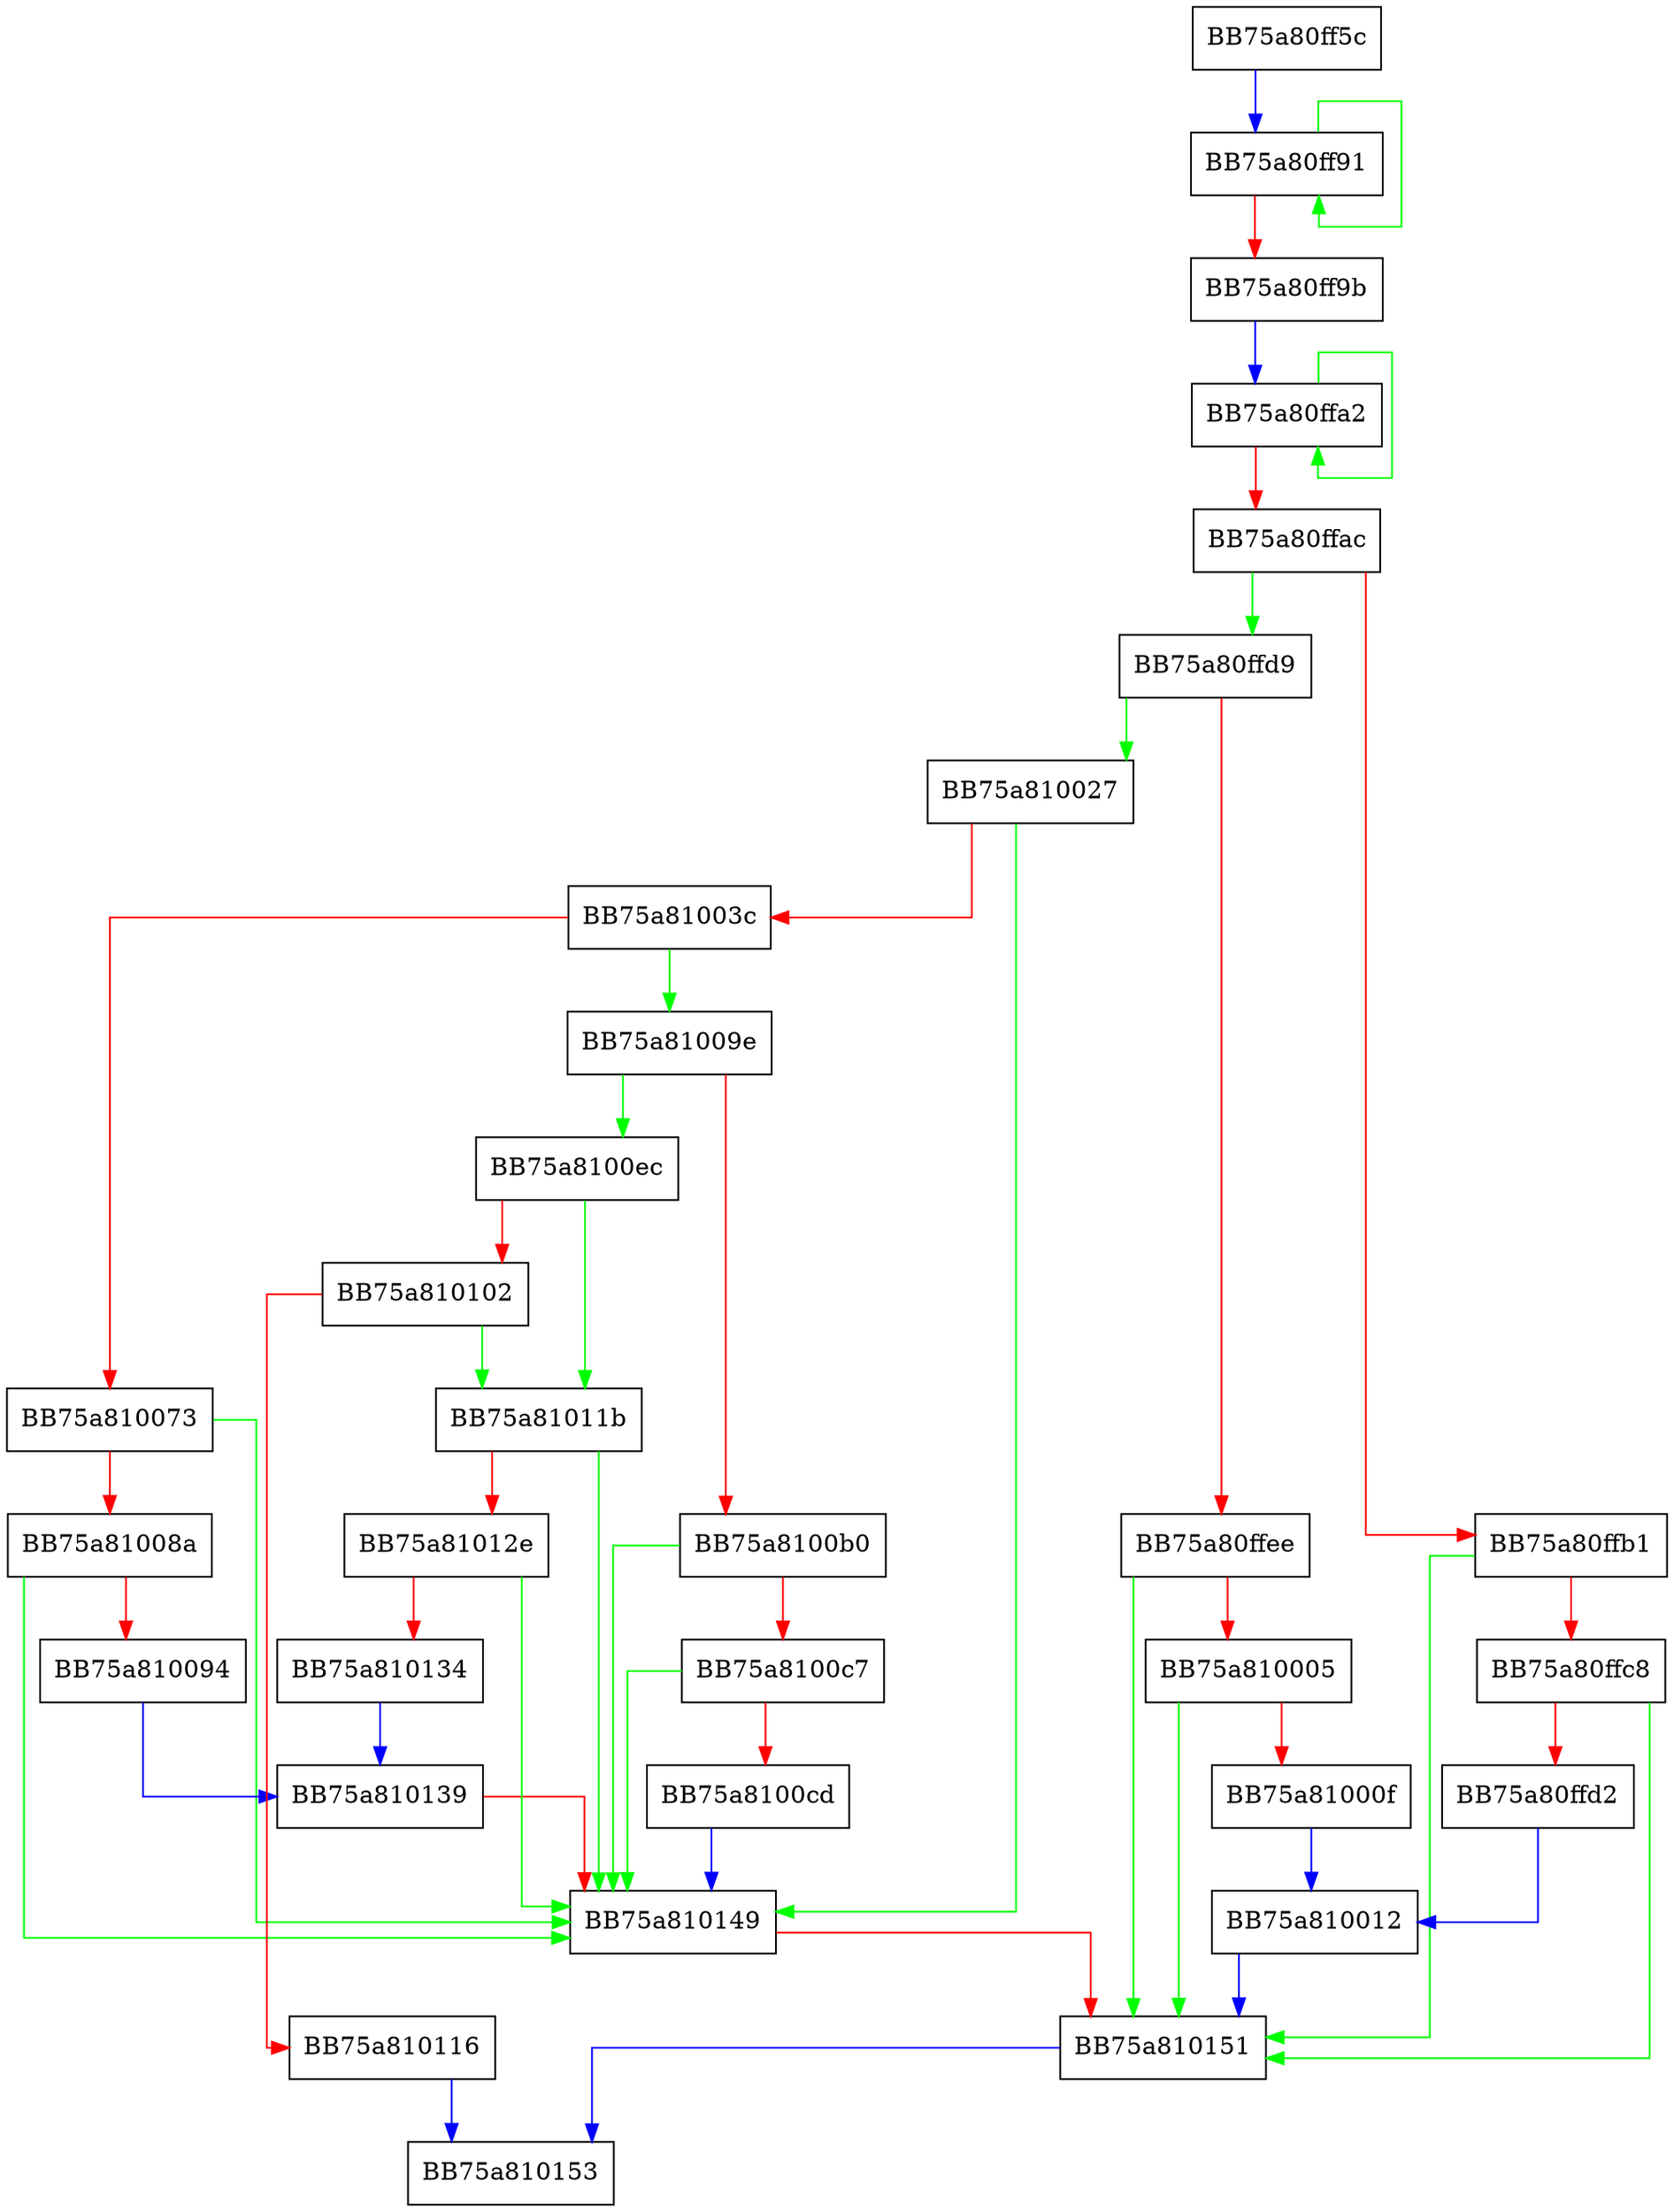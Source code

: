digraph BuildDataPath {
  node [shape="box"];
  graph [splines=ortho];
  BB75a80ff5c -> BB75a80ff91 [color="blue"];
  BB75a80ff91 -> BB75a80ff91 [color="green"];
  BB75a80ff91 -> BB75a80ff9b [color="red"];
  BB75a80ff9b -> BB75a80ffa2 [color="blue"];
  BB75a80ffa2 -> BB75a80ffa2 [color="green"];
  BB75a80ffa2 -> BB75a80ffac [color="red"];
  BB75a80ffac -> BB75a80ffd9 [color="green"];
  BB75a80ffac -> BB75a80ffb1 [color="red"];
  BB75a80ffb1 -> BB75a810151 [color="green"];
  BB75a80ffb1 -> BB75a80ffc8 [color="red"];
  BB75a80ffc8 -> BB75a810151 [color="green"];
  BB75a80ffc8 -> BB75a80ffd2 [color="red"];
  BB75a80ffd2 -> BB75a810012 [color="blue"];
  BB75a80ffd9 -> BB75a810027 [color="green"];
  BB75a80ffd9 -> BB75a80ffee [color="red"];
  BB75a80ffee -> BB75a810151 [color="green"];
  BB75a80ffee -> BB75a810005 [color="red"];
  BB75a810005 -> BB75a810151 [color="green"];
  BB75a810005 -> BB75a81000f [color="red"];
  BB75a81000f -> BB75a810012 [color="blue"];
  BB75a810012 -> BB75a810151 [color="blue"];
  BB75a810027 -> BB75a810149 [color="green"];
  BB75a810027 -> BB75a81003c [color="red"];
  BB75a81003c -> BB75a81009e [color="green"];
  BB75a81003c -> BB75a810073 [color="red"];
  BB75a810073 -> BB75a810149 [color="green"];
  BB75a810073 -> BB75a81008a [color="red"];
  BB75a81008a -> BB75a810149 [color="green"];
  BB75a81008a -> BB75a810094 [color="red"];
  BB75a810094 -> BB75a810139 [color="blue"];
  BB75a81009e -> BB75a8100ec [color="green"];
  BB75a81009e -> BB75a8100b0 [color="red"];
  BB75a8100b0 -> BB75a810149 [color="green"];
  BB75a8100b0 -> BB75a8100c7 [color="red"];
  BB75a8100c7 -> BB75a810149 [color="green"];
  BB75a8100c7 -> BB75a8100cd [color="red"];
  BB75a8100cd -> BB75a810149 [color="blue"];
  BB75a8100ec -> BB75a81011b [color="green"];
  BB75a8100ec -> BB75a810102 [color="red"];
  BB75a810102 -> BB75a81011b [color="green"];
  BB75a810102 -> BB75a810116 [color="red"];
  BB75a810116 -> BB75a810153 [color="blue"];
  BB75a81011b -> BB75a810149 [color="green"];
  BB75a81011b -> BB75a81012e [color="red"];
  BB75a81012e -> BB75a810149 [color="green"];
  BB75a81012e -> BB75a810134 [color="red"];
  BB75a810134 -> BB75a810139 [color="blue"];
  BB75a810139 -> BB75a810149 [color="red"];
  BB75a810149 -> BB75a810151 [color="red"];
  BB75a810151 -> BB75a810153 [color="blue"];
}